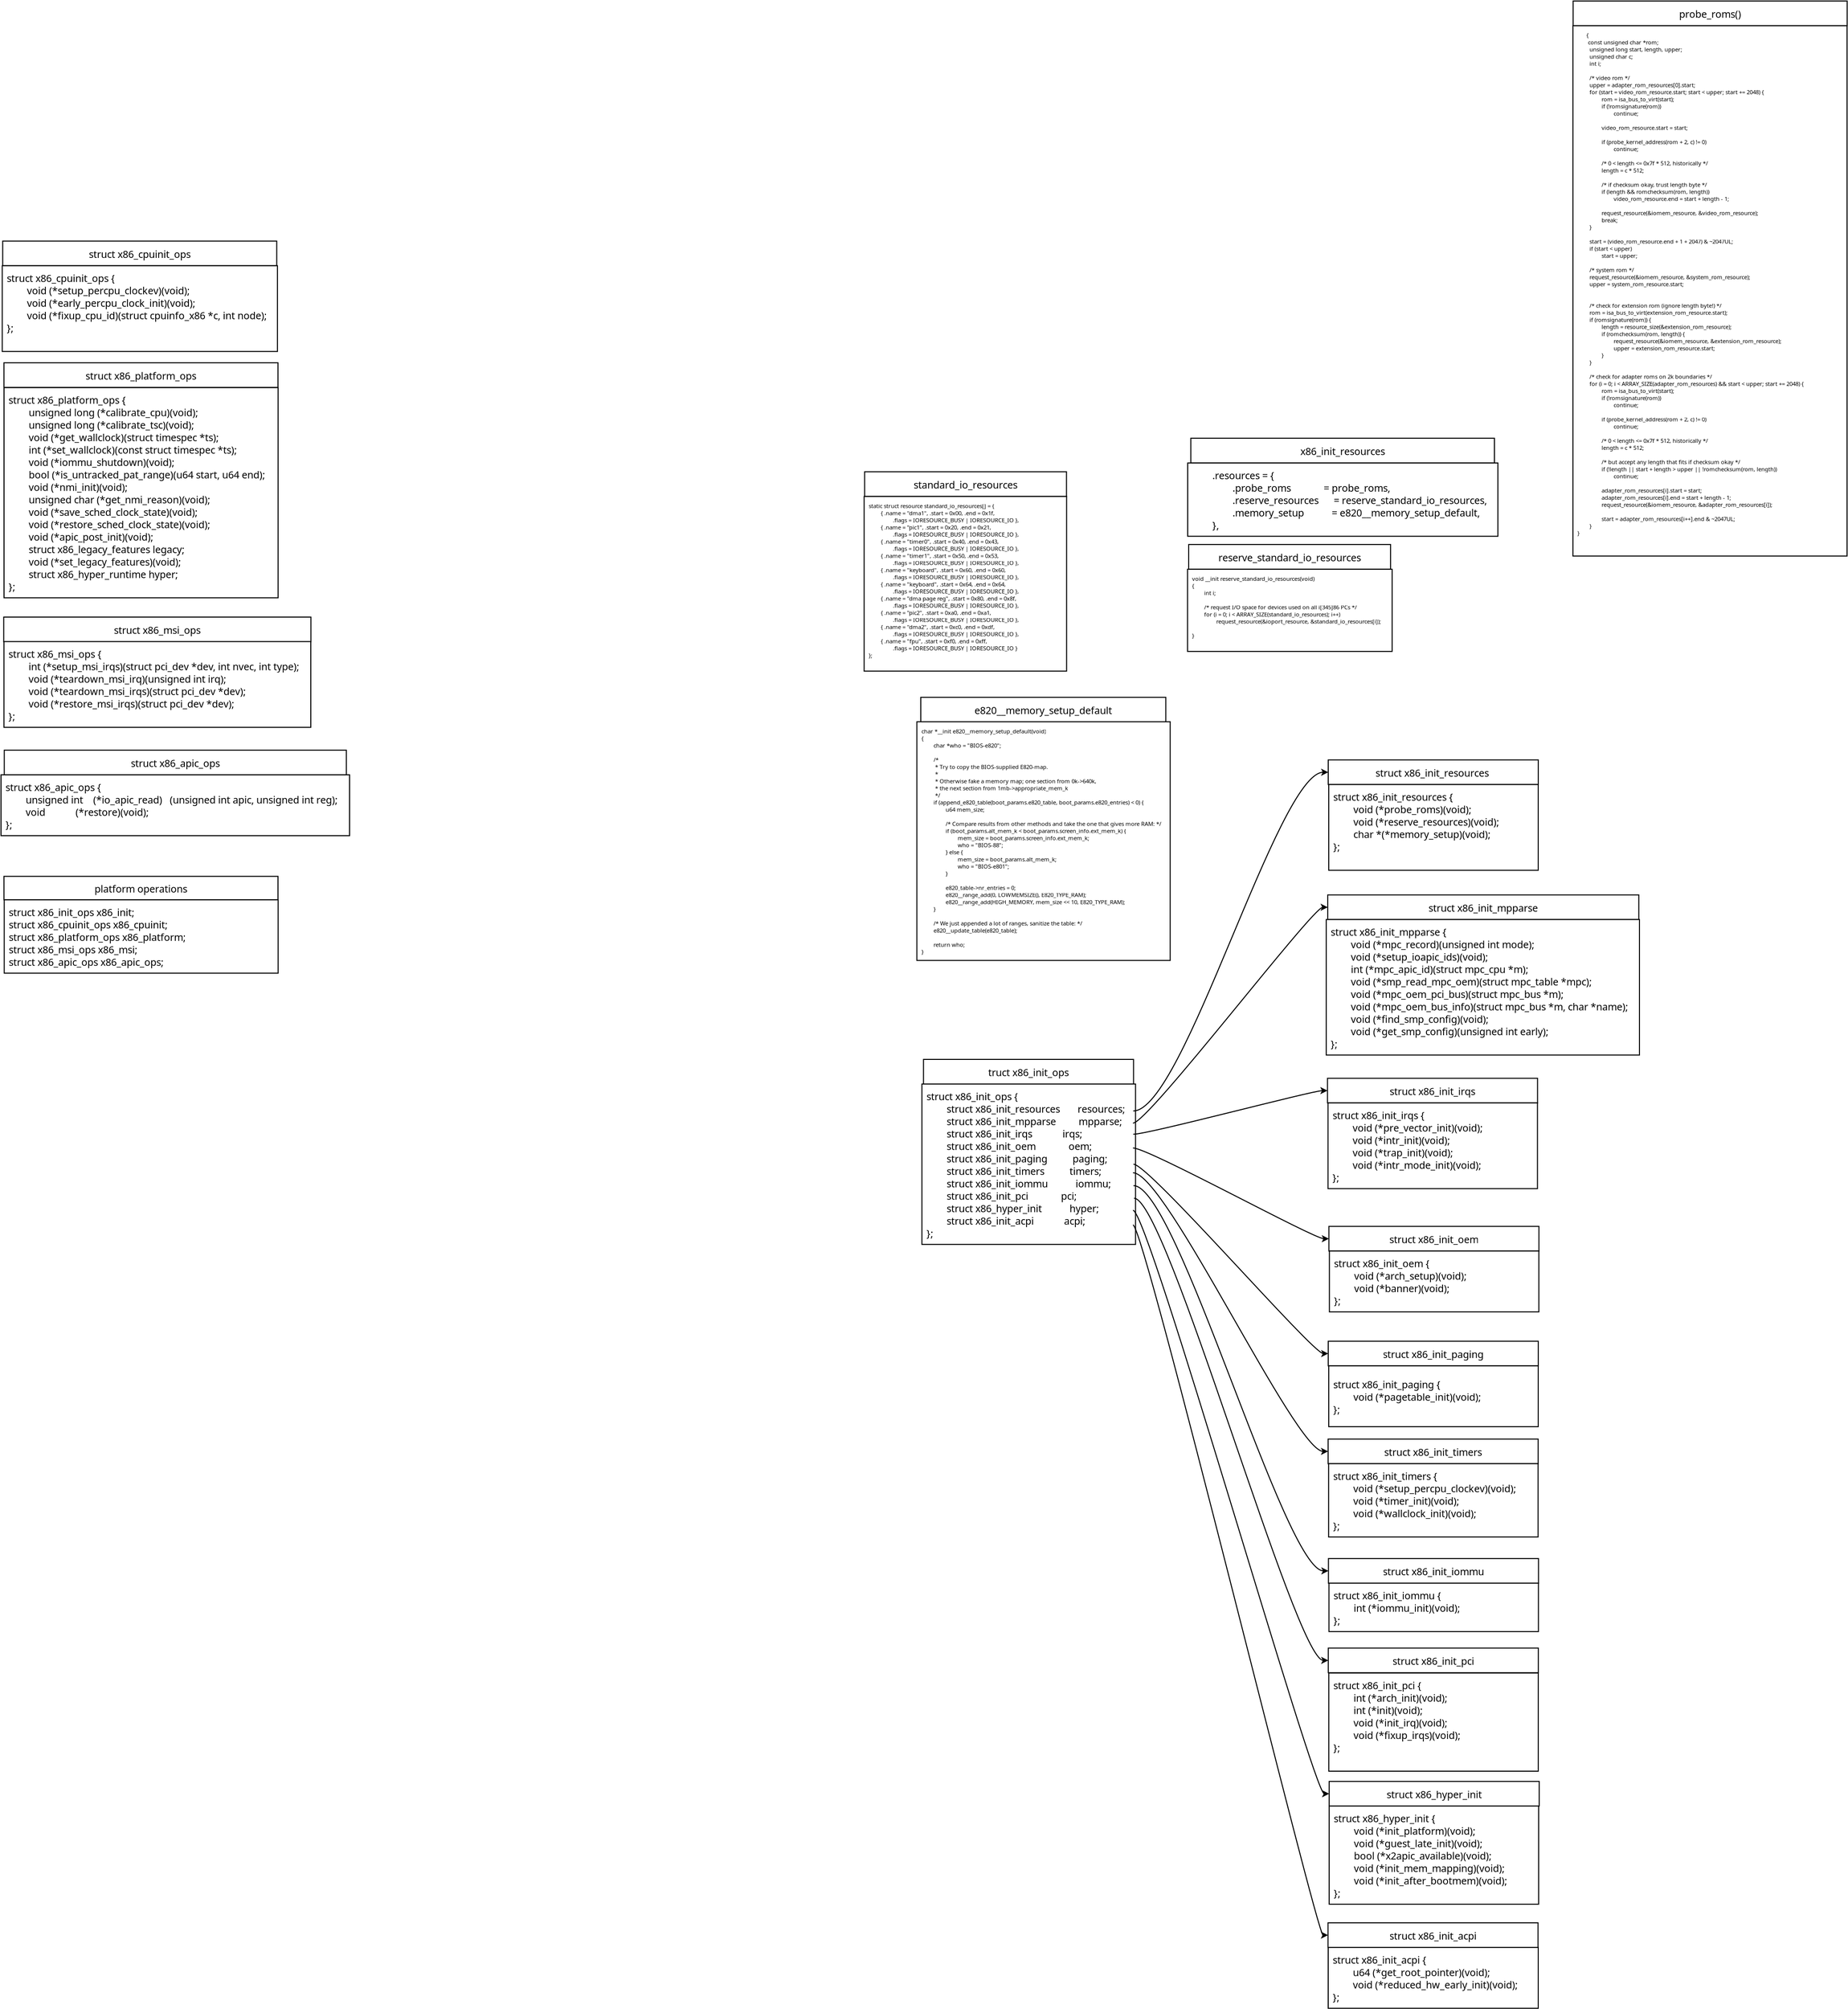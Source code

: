 <?xml version="1.0" encoding="UTF-8"?>
<dia:diagram xmlns:dia="http://www.lysator.liu.se/~alla/dia/">
  <dia:layer name="背景" visible="true" active="true">
    <dia:group>
      <dia:group>
        <dia:group>
          <dia:object type="Flowchart - Box" version="0" id="O0">
            <dia:attribute name="obj_pos">
              <dia:point val="30.73,16.67"/>
            </dia:attribute>
            <dia:attribute name="obj_bb">
              <dia:rectangle val="30.68,16.62;51.63,19.17"/>
            </dia:attribute>
            <dia:attribute name="elem_corner">
              <dia:point val="30.73,16.67"/>
            </dia:attribute>
            <dia:attribute name="elem_width">
              <dia:real val="20.85"/>
            </dia:attribute>
            <dia:attribute name="elem_height">
              <dia:real val="2.45"/>
            </dia:attribute>
            <dia:attribute name="border_width">
              <dia:real val="0.1"/>
            </dia:attribute>
            <dia:attribute name="show_background">
              <dia:boolean val="false"/>
            </dia:attribute>
            <dia:attribute name="padding">
              <dia:real val="0.5"/>
            </dia:attribute>
            <dia:attribute name="text">
              <dia:composite type="text">
                <dia:attribute name="string">
                  <dia:string>#struct x86_init_resources#</dia:string>
                </dia:attribute>
                <dia:attribute name="font">
                  <dia:font family="sans" style="0" name="Helvetica"/>
                </dia:attribute>
                <dia:attribute name="height">
                  <dia:real val="1.235"/>
                </dia:attribute>
                <dia:attribute name="pos">
                  <dia:point val="41.155,18.425"/>
                </dia:attribute>
                <dia:attribute name="color">
                  <dia:color val="#000000"/>
                </dia:attribute>
                <dia:attribute name="alignment">
                  <dia:enum val="1"/>
                </dia:attribute>
              </dia:composite>
            </dia:attribute>
          </dia:object>
          <dia:object type="Flowchart - Box" version="0" id="O1">
            <dia:attribute name="obj_pos">
              <dia:point val="30.78,19.116"/>
            </dia:attribute>
            <dia:attribute name="obj_bb">
              <dia:rectangle val="30.73,19.066;51.624,27.674"/>
            </dia:attribute>
            <dia:attribute name="elem_corner">
              <dia:point val="30.78,19.116"/>
            </dia:attribute>
            <dia:attribute name="elem_width">
              <dia:real val="20.794"/>
            </dia:attribute>
            <dia:attribute name="elem_height">
              <dia:real val="8.508"/>
            </dia:attribute>
            <dia:attribute name="border_width">
              <dia:real val="0.1"/>
            </dia:attribute>
            <dia:attribute name="show_background">
              <dia:boolean val="false"/>
            </dia:attribute>
            <dia:attribute name="padding">
              <dia:real val="0.5"/>
            </dia:attribute>
            <dia:attribute name="text">
              <dia:composite type="text">
                <dia:attribute name="string">
                  <dia:string>#struct x86_init_resources {
        void (*probe_roms)(void);
        void (*reserve_resources)(void);
        char *(*memory_setup)(void);
};
#</dia:string>
                </dia:attribute>
                <dia:attribute name="font">
                  <dia:font family="sans" style="0" name="Helvetica"/>
                </dia:attribute>
                <dia:attribute name="height">
                  <dia:real val="1.235"/>
                </dia:attribute>
                <dia:attribute name="pos">
                  <dia:point val="31.23,20.813"/>
                </dia:attribute>
                <dia:attribute name="color">
                  <dia:color val="#000000"/>
                </dia:attribute>
                <dia:attribute name="alignment">
                  <dia:enum val="0"/>
                </dia:attribute>
              </dia:composite>
            </dia:attribute>
          </dia:object>
        </dia:group>
        <dia:group>
          <dia:object type="Flowchart - Box" version="0" id="O2">
            <dia:attribute name="obj_pos">
              <dia:point val="30.68,30.07"/>
            </dia:attribute>
            <dia:attribute name="obj_bb">
              <dia:rectangle val="30.63,30.02;61.607,32.57"/>
            </dia:attribute>
            <dia:attribute name="elem_corner">
              <dia:point val="30.68,30.07"/>
            </dia:attribute>
            <dia:attribute name="elem_width">
              <dia:real val="30.877"/>
            </dia:attribute>
            <dia:attribute name="elem_height">
              <dia:real val="2.45"/>
            </dia:attribute>
            <dia:attribute name="border_width">
              <dia:real val="0.1"/>
            </dia:attribute>
            <dia:attribute name="show_background">
              <dia:boolean val="false"/>
            </dia:attribute>
            <dia:attribute name="padding">
              <dia:real val="0.5"/>
            </dia:attribute>
            <dia:attribute name="text">
              <dia:composite type="text">
                <dia:attribute name="string">
                  <dia:string>#struct x86_init_mpparse#</dia:string>
                </dia:attribute>
                <dia:attribute name="font">
                  <dia:font family="sans" style="0" name="Helvetica"/>
                </dia:attribute>
                <dia:attribute name="height">
                  <dia:real val="1.235"/>
                </dia:attribute>
                <dia:attribute name="pos">
                  <dia:point val="46.118,31.825"/>
                </dia:attribute>
                <dia:attribute name="color">
                  <dia:color val="#000000"/>
                </dia:attribute>
                <dia:attribute name="alignment">
                  <dia:enum val="1"/>
                </dia:attribute>
              </dia:composite>
            </dia:attribute>
          </dia:object>
          <dia:object type="Flowchart - Box" version="0" id="O3">
            <dia:attribute name="obj_pos">
              <dia:point val="30.597,32.516"/>
            </dia:attribute>
            <dia:attribute name="obj_bb">
              <dia:rectangle val="30.547,32.466;61.607,46.013"/>
            </dia:attribute>
            <dia:attribute name="elem_corner">
              <dia:point val="30.597,32.516"/>
            </dia:attribute>
            <dia:attribute name="elem_width">
              <dia:real val="30.96"/>
            </dia:attribute>
            <dia:attribute name="elem_height">
              <dia:real val="13.447"/>
            </dia:attribute>
            <dia:attribute name="border_width">
              <dia:real val="0.1"/>
            </dia:attribute>
            <dia:attribute name="show_background">
              <dia:boolean val="false"/>
            </dia:attribute>
            <dia:attribute name="padding">
              <dia:real val="0.5"/>
            </dia:attribute>
            <dia:attribute name="text">
              <dia:composite type="text">
                <dia:attribute name="string">
                  <dia:string>#struct x86_init_mpparse {
        void (*mpc_record)(unsigned int mode);
        void (*setup_ioapic_ids)(void);
        int (*mpc_apic_id)(struct mpc_cpu *m);
        void (*smp_read_mpc_oem)(struct mpc_table *mpc);
        void (*mpc_oem_pci_bus)(struct mpc_bus *m);
        void (*mpc_oem_bus_info)(struct mpc_bus *m, char *name);
        void (*find_smp_config)(void);
        void (*get_smp_config)(unsigned int early);
};#</dia:string>
                </dia:attribute>
                <dia:attribute name="font">
                  <dia:font family="sans" style="0" name="Helvetica"/>
                </dia:attribute>
                <dia:attribute name="height">
                  <dia:real val="1.235"/>
                </dia:attribute>
                <dia:attribute name="pos">
                  <dia:point val="31.047,34.213"/>
                </dia:attribute>
                <dia:attribute name="color">
                  <dia:color val="#000000"/>
                </dia:attribute>
                <dia:attribute name="alignment">
                  <dia:enum val="0"/>
                </dia:attribute>
              </dia:composite>
            </dia:attribute>
          </dia:object>
        </dia:group>
        <dia:group>
          <dia:object type="Flowchart - Box" version="0" id="O4">
            <dia:attribute name="obj_pos">
              <dia:point val="30.655,48.27"/>
            </dia:attribute>
            <dia:attribute name="obj_bb">
              <dia:rectangle val="30.605,48.22;51.555,50.77"/>
            </dia:attribute>
            <dia:attribute name="elem_corner">
              <dia:point val="30.655,48.27"/>
            </dia:attribute>
            <dia:attribute name="elem_width">
              <dia:real val="20.85"/>
            </dia:attribute>
            <dia:attribute name="elem_height">
              <dia:real val="2.45"/>
            </dia:attribute>
            <dia:attribute name="border_width">
              <dia:real val="0.1"/>
            </dia:attribute>
            <dia:attribute name="show_background">
              <dia:boolean val="false"/>
            </dia:attribute>
            <dia:attribute name="padding">
              <dia:real val="0.5"/>
            </dia:attribute>
            <dia:attribute name="text">
              <dia:composite type="text">
                <dia:attribute name="string">
                  <dia:string>#struct x86_init_irqs#</dia:string>
                </dia:attribute>
                <dia:attribute name="font">
                  <dia:font family="sans" style="0" name="Helvetica"/>
                </dia:attribute>
                <dia:attribute name="height">
                  <dia:real val="1.235"/>
                </dia:attribute>
                <dia:attribute name="pos">
                  <dia:point val="41.08,50.025"/>
                </dia:attribute>
                <dia:attribute name="color">
                  <dia:color val="#000000"/>
                </dia:attribute>
                <dia:attribute name="alignment">
                  <dia:enum val="1"/>
                </dia:attribute>
              </dia:composite>
            </dia:attribute>
          </dia:object>
          <dia:object type="Flowchart - Box" version="0" id="O5">
            <dia:attribute name="obj_pos">
              <dia:point val="30.705,50.716"/>
            </dia:attribute>
            <dia:attribute name="obj_bb">
              <dia:rectangle val="30.655,50.666;51.549,59.274"/>
            </dia:attribute>
            <dia:attribute name="elem_corner">
              <dia:point val="30.705,50.716"/>
            </dia:attribute>
            <dia:attribute name="elem_width">
              <dia:real val="20.794"/>
            </dia:attribute>
            <dia:attribute name="elem_height">
              <dia:real val="8.508"/>
            </dia:attribute>
            <dia:attribute name="border_width">
              <dia:real val="0.1"/>
            </dia:attribute>
            <dia:attribute name="show_background">
              <dia:boolean val="false"/>
            </dia:attribute>
            <dia:attribute name="padding">
              <dia:real val="0.5"/>
            </dia:attribute>
            <dia:attribute name="text">
              <dia:composite type="text">
                <dia:attribute name="string">
                  <dia:string>#struct x86_init_irqs {
        void (*pre_vector_init)(void);
        void (*intr_init)(void);
        void (*trap_init)(void);
        void (*intr_mode_init)(void);
};#</dia:string>
                </dia:attribute>
                <dia:attribute name="font">
                  <dia:font family="sans" style="0" name="Helvetica"/>
                </dia:attribute>
                <dia:attribute name="height">
                  <dia:real val="1.235"/>
                </dia:attribute>
                <dia:attribute name="pos">
                  <dia:point val="31.155,52.413"/>
                </dia:attribute>
                <dia:attribute name="color">
                  <dia:color val="#000000"/>
                </dia:attribute>
                <dia:attribute name="alignment">
                  <dia:enum val="0"/>
                </dia:attribute>
              </dia:composite>
            </dia:attribute>
          </dia:object>
        </dia:group>
        <dia:group>
          <dia:object type="Flowchart - Box" version="0" id="O6">
            <dia:attribute name="obj_pos">
              <dia:point val="30.795,62.97"/>
            </dia:attribute>
            <dia:attribute name="obj_bb">
              <dia:rectangle val="30.745,62.92;51.695,65.47"/>
            </dia:attribute>
            <dia:attribute name="elem_corner">
              <dia:point val="30.795,62.97"/>
            </dia:attribute>
            <dia:attribute name="elem_width">
              <dia:real val="20.85"/>
            </dia:attribute>
            <dia:attribute name="elem_height">
              <dia:real val="2.45"/>
            </dia:attribute>
            <dia:attribute name="border_width">
              <dia:real val="0.1"/>
            </dia:attribute>
            <dia:attribute name="show_background">
              <dia:boolean val="false"/>
            </dia:attribute>
            <dia:attribute name="padding">
              <dia:real val="0.5"/>
            </dia:attribute>
            <dia:attribute name="text">
              <dia:composite type="text">
                <dia:attribute name="string">
                  <dia:string>#struct x86_init_oem#</dia:string>
                </dia:attribute>
                <dia:attribute name="font">
                  <dia:font family="sans" style="0" name="Helvetica"/>
                </dia:attribute>
                <dia:attribute name="height">
                  <dia:real val="1.235"/>
                </dia:attribute>
                <dia:attribute name="pos">
                  <dia:point val="41.22,64.725"/>
                </dia:attribute>
                <dia:attribute name="color">
                  <dia:color val="#000000"/>
                </dia:attribute>
                <dia:attribute name="alignment">
                  <dia:enum val="1"/>
                </dia:attribute>
              </dia:composite>
            </dia:attribute>
          </dia:object>
          <dia:object type="Flowchart - Box" version="0" id="O7">
            <dia:attribute name="obj_pos">
              <dia:point val="30.845,65.416"/>
            </dia:attribute>
            <dia:attribute name="obj_bb">
              <dia:rectangle val="30.795,65.366;51.689,71.505"/>
            </dia:attribute>
            <dia:attribute name="elem_corner">
              <dia:point val="30.845,65.416"/>
            </dia:attribute>
            <dia:attribute name="elem_width">
              <dia:real val="20.794"/>
            </dia:attribute>
            <dia:attribute name="elem_height">
              <dia:real val="6.039"/>
            </dia:attribute>
            <dia:attribute name="border_width">
              <dia:real val="0.1"/>
            </dia:attribute>
            <dia:attribute name="show_background">
              <dia:boolean val="false"/>
            </dia:attribute>
            <dia:attribute name="padding">
              <dia:real val="0.5"/>
            </dia:attribute>
            <dia:attribute name="text">
              <dia:composite type="text">
                <dia:attribute name="string">
                  <dia:string>#struct x86_init_oem {
        void (*arch_setup)(void);
        void (*banner)(void);
};#</dia:string>
                </dia:attribute>
                <dia:attribute name="font">
                  <dia:font family="sans" style="0" name="Helvetica"/>
                </dia:attribute>
                <dia:attribute name="height">
                  <dia:real val="1.235"/>
                </dia:attribute>
                <dia:attribute name="pos">
                  <dia:point val="31.295,67.113"/>
                </dia:attribute>
                <dia:attribute name="color">
                  <dia:color val="#000000"/>
                </dia:attribute>
                <dia:attribute name="alignment">
                  <dia:enum val="0"/>
                </dia:attribute>
              </dia:composite>
            </dia:attribute>
          </dia:object>
        </dia:group>
        <dia:group>
          <dia:object type="Flowchart - Box" version="0" id="O8">
            <dia:attribute name="obj_pos">
              <dia:point val="30.73,74.368"/>
            </dia:attribute>
            <dia:attribute name="obj_bb">
              <dia:rectangle val="30.68,74.317;51.63,76.868"/>
            </dia:attribute>
            <dia:attribute name="elem_corner">
              <dia:point val="30.73,74.368"/>
            </dia:attribute>
            <dia:attribute name="elem_width">
              <dia:real val="20.85"/>
            </dia:attribute>
            <dia:attribute name="elem_height">
              <dia:real val="2.45"/>
            </dia:attribute>
            <dia:attribute name="border_width">
              <dia:real val="0.1"/>
            </dia:attribute>
            <dia:attribute name="show_background">
              <dia:boolean val="false"/>
            </dia:attribute>
            <dia:attribute name="padding">
              <dia:real val="0.5"/>
            </dia:attribute>
            <dia:attribute name="text">
              <dia:composite type="text">
                <dia:attribute name="string">
                  <dia:string>#struct x86_init_paging#</dia:string>
                </dia:attribute>
                <dia:attribute name="font">
                  <dia:font family="sans" style="0" name="Helvetica"/>
                </dia:attribute>
                <dia:attribute name="height">
                  <dia:real val="1.235"/>
                </dia:attribute>
                <dia:attribute name="pos">
                  <dia:point val="41.155,76.123"/>
                </dia:attribute>
                <dia:attribute name="color">
                  <dia:color val="#000000"/>
                </dia:attribute>
                <dia:attribute name="alignment">
                  <dia:enum val="1"/>
                </dia:attribute>
              </dia:composite>
            </dia:attribute>
          </dia:object>
          <dia:object type="Flowchart - Box" version="0" id="O9">
            <dia:attribute name="obj_pos">
              <dia:point val="30.78,76.813"/>
            </dia:attribute>
            <dia:attribute name="obj_bb">
              <dia:rectangle val="30.73,76.763;51.624,82.902"/>
            </dia:attribute>
            <dia:attribute name="elem_corner">
              <dia:point val="30.78,76.813"/>
            </dia:attribute>
            <dia:attribute name="elem_width">
              <dia:real val="20.794"/>
            </dia:attribute>
            <dia:attribute name="elem_height">
              <dia:real val="6.039"/>
            </dia:attribute>
            <dia:attribute name="border_width">
              <dia:real val="0.1"/>
            </dia:attribute>
            <dia:attribute name="show_background">
              <dia:boolean val="false"/>
            </dia:attribute>
            <dia:attribute name="padding">
              <dia:real val="0.5"/>
            </dia:attribute>
            <dia:attribute name="text">
              <dia:composite type="text">
                <dia:attribute name="string">
                  <dia:string>#struct x86_init_paging {
        void (*pagetable_init)(void);
};#</dia:string>
                </dia:attribute>
                <dia:attribute name="font">
                  <dia:font family="sans" style="0" name="Helvetica"/>
                </dia:attribute>
                <dia:attribute name="height">
                  <dia:real val="1.235"/>
                </dia:attribute>
                <dia:attribute name="pos">
                  <dia:point val="31.23,79.128"/>
                </dia:attribute>
                <dia:attribute name="color">
                  <dia:color val="#000000"/>
                </dia:attribute>
                <dia:attribute name="alignment">
                  <dia:enum val="0"/>
                </dia:attribute>
              </dia:composite>
            </dia:attribute>
          </dia:object>
        </dia:group>
        <dia:group>
          <dia:object type="Flowchart - Box" version="0" id="O10">
            <dia:attribute name="obj_pos">
              <dia:point val="30.715,84.078"/>
            </dia:attribute>
            <dia:attribute name="obj_bb">
              <dia:rectangle val="30.665,84.028;51.615,86.578"/>
            </dia:attribute>
            <dia:attribute name="elem_corner">
              <dia:point val="30.715,84.078"/>
            </dia:attribute>
            <dia:attribute name="elem_width">
              <dia:real val="20.85"/>
            </dia:attribute>
            <dia:attribute name="elem_height">
              <dia:real val="2.45"/>
            </dia:attribute>
            <dia:attribute name="border_width">
              <dia:real val="0.1"/>
            </dia:attribute>
            <dia:attribute name="show_background">
              <dia:boolean val="false"/>
            </dia:attribute>
            <dia:attribute name="padding">
              <dia:real val="0.5"/>
            </dia:attribute>
            <dia:attribute name="text">
              <dia:composite type="text">
                <dia:attribute name="string">
                  <dia:string>#struct x86_init_timers#</dia:string>
                </dia:attribute>
                <dia:attribute name="font">
                  <dia:font family="sans" style="0" name="Helvetica"/>
                </dia:attribute>
                <dia:attribute name="height">
                  <dia:real val="1.235"/>
                </dia:attribute>
                <dia:attribute name="pos">
                  <dia:point val="41.14,85.833"/>
                </dia:attribute>
                <dia:attribute name="color">
                  <dia:color val="#000000"/>
                </dia:attribute>
                <dia:attribute name="alignment">
                  <dia:enum val="1"/>
                </dia:attribute>
              </dia:composite>
            </dia:attribute>
          </dia:object>
          <dia:object type="Flowchart - Box" version="0" id="O11">
            <dia:attribute name="obj_pos">
              <dia:point val="30.765,86.523"/>
            </dia:attribute>
            <dia:attribute name="obj_bb">
              <dia:rectangle val="30.715,86.473;51.609,93.847"/>
            </dia:attribute>
            <dia:attribute name="elem_corner">
              <dia:point val="30.765,86.523"/>
            </dia:attribute>
            <dia:attribute name="elem_width">
              <dia:real val="20.794"/>
            </dia:attribute>
            <dia:attribute name="elem_height">
              <dia:real val="7.274"/>
            </dia:attribute>
            <dia:attribute name="border_width">
              <dia:real val="0.1"/>
            </dia:attribute>
            <dia:attribute name="show_background">
              <dia:boolean val="false"/>
            </dia:attribute>
            <dia:attribute name="padding">
              <dia:real val="0.5"/>
            </dia:attribute>
            <dia:attribute name="text">
              <dia:composite type="text">
                <dia:attribute name="string">
                  <dia:string>#struct x86_init_timers {
        void (*setup_percpu_clockev)(void);
        void (*timer_init)(void);
        void (*wallclock_init)(void);
};#</dia:string>
                </dia:attribute>
                <dia:attribute name="font">
                  <dia:font family="sans" style="0" name="Helvetica"/>
                </dia:attribute>
                <dia:attribute name="height">
                  <dia:real val="1.235"/>
                </dia:attribute>
                <dia:attribute name="pos">
                  <dia:point val="31.215,88.221"/>
                </dia:attribute>
                <dia:attribute name="color">
                  <dia:color val="#000000"/>
                </dia:attribute>
                <dia:attribute name="alignment">
                  <dia:enum val="0"/>
                </dia:attribute>
              </dia:composite>
            </dia:attribute>
          </dia:object>
        </dia:group>
        <dia:group>
          <dia:object type="Flowchart - Box" version="0" id="O12">
            <dia:attribute name="obj_pos">
              <dia:point val="30.75,95.938"/>
            </dia:attribute>
            <dia:attribute name="obj_bb">
              <dia:rectangle val="30.7,95.888;51.65,98.438"/>
            </dia:attribute>
            <dia:attribute name="elem_corner">
              <dia:point val="30.75,95.938"/>
            </dia:attribute>
            <dia:attribute name="elem_width">
              <dia:real val="20.85"/>
            </dia:attribute>
            <dia:attribute name="elem_height">
              <dia:real val="2.45"/>
            </dia:attribute>
            <dia:attribute name="border_width">
              <dia:real val="0.1"/>
            </dia:attribute>
            <dia:attribute name="show_background">
              <dia:boolean val="false"/>
            </dia:attribute>
            <dia:attribute name="padding">
              <dia:real val="0.5"/>
            </dia:attribute>
            <dia:attribute name="text">
              <dia:composite type="text">
                <dia:attribute name="string">
                  <dia:string>#struct x86_init_iommu#</dia:string>
                </dia:attribute>
                <dia:attribute name="font">
                  <dia:font family="sans" style="0" name="Helvetica"/>
                </dia:attribute>
                <dia:attribute name="height">
                  <dia:real val="1.235"/>
                </dia:attribute>
                <dia:attribute name="pos">
                  <dia:point val="41.175,97.693"/>
                </dia:attribute>
                <dia:attribute name="color">
                  <dia:color val="#000000"/>
                </dia:attribute>
                <dia:attribute name="alignment">
                  <dia:enum val="1"/>
                </dia:attribute>
              </dia:composite>
            </dia:attribute>
          </dia:object>
          <dia:object type="Flowchart - Box" version="0" id="O13">
            <dia:attribute name="obj_pos">
              <dia:point val="30.8,98.383"/>
            </dia:attribute>
            <dia:attribute name="obj_bb">
              <dia:rectangle val="30.75,98.333;51.644,103.237"/>
            </dia:attribute>
            <dia:attribute name="elem_corner">
              <dia:point val="30.8,98.383"/>
            </dia:attribute>
            <dia:attribute name="elem_width">
              <dia:real val="20.794"/>
            </dia:attribute>
            <dia:attribute name="elem_height">
              <dia:real val="4.804"/>
            </dia:attribute>
            <dia:attribute name="border_width">
              <dia:real val="0.1"/>
            </dia:attribute>
            <dia:attribute name="show_background">
              <dia:boolean val="false"/>
            </dia:attribute>
            <dia:attribute name="padding">
              <dia:real val="0.5"/>
            </dia:attribute>
            <dia:attribute name="text">
              <dia:composite type="text">
                <dia:attribute name="string">
                  <dia:string>#struct x86_init_iommu {
        int (*iommu_init)(void);
};#</dia:string>
                </dia:attribute>
                <dia:attribute name="font">
                  <dia:font family="sans" style="0" name="Helvetica"/>
                </dia:attribute>
                <dia:attribute name="height">
                  <dia:real val="1.235"/>
                </dia:attribute>
                <dia:attribute name="pos">
                  <dia:point val="31.25,100.081"/>
                </dia:attribute>
                <dia:attribute name="color">
                  <dia:color val="#000000"/>
                </dia:attribute>
                <dia:attribute name="alignment">
                  <dia:enum val="0"/>
                </dia:attribute>
              </dia:composite>
            </dia:attribute>
          </dia:object>
        </dia:group>
        <dia:group>
          <dia:object type="Flowchart - Box" version="0" id="O14">
            <dia:attribute name="obj_pos">
              <dia:point val="30.735,104.823"/>
            </dia:attribute>
            <dia:attribute name="obj_bb">
              <dia:rectangle val="30.685,104.773;51.635,107.323"/>
            </dia:attribute>
            <dia:attribute name="elem_corner">
              <dia:point val="30.735,104.823"/>
            </dia:attribute>
            <dia:attribute name="elem_width">
              <dia:real val="20.85"/>
            </dia:attribute>
            <dia:attribute name="elem_height">
              <dia:real val="2.45"/>
            </dia:attribute>
            <dia:attribute name="border_width">
              <dia:real val="0.1"/>
            </dia:attribute>
            <dia:attribute name="show_background">
              <dia:boolean val="false"/>
            </dia:attribute>
            <dia:attribute name="padding">
              <dia:real val="0.5"/>
            </dia:attribute>
            <dia:attribute name="text">
              <dia:composite type="text">
                <dia:attribute name="string">
                  <dia:string>#struct x86_init_pci#</dia:string>
                </dia:attribute>
                <dia:attribute name="font">
                  <dia:font family="sans" style="0" name="Helvetica"/>
                </dia:attribute>
                <dia:attribute name="height">
                  <dia:real val="1.235"/>
                </dia:attribute>
                <dia:attribute name="pos">
                  <dia:point val="41.16,106.578"/>
                </dia:attribute>
                <dia:attribute name="color">
                  <dia:color val="#000000"/>
                </dia:attribute>
                <dia:attribute name="alignment">
                  <dia:enum val="1"/>
                </dia:attribute>
              </dia:composite>
            </dia:attribute>
          </dia:object>
          <dia:object type="Flowchart - Box" version="0" id="O15">
            <dia:attribute name="obj_pos">
              <dia:point val="30.785,107.301"/>
            </dia:attribute>
            <dia:attribute name="obj_bb">
              <dia:rectangle val="30.735,107.251;51.629,117.094"/>
            </dia:attribute>
            <dia:attribute name="elem_corner">
              <dia:point val="30.785,107.301"/>
            </dia:attribute>
            <dia:attribute name="elem_width">
              <dia:real val="20.794"/>
            </dia:attribute>
            <dia:attribute name="elem_height">
              <dia:real val="9.743"/>
            </dia:attribute>
            <dia:attribute name="border_width">
              <dia:real val="0.1"/>
            </dia:attribute>
            <dia:attribute name="show_background">
              <dia:boolean val="false"/>
            </dia:attribute>
            <dia:attribute name="padding">
              <dia:real val="0.5"/>
            </dia:attribute>
            <dia:attribute name="text">
              <dia:composite type="text">
                <dia:attribute name="string">
                  <dia:string>#struct x86_init_pci {
        int (*arch_init)(void);
        int (*init)(void);
        void (*init_irq)(void);
        void (*fixup_irqs)(void);
};
#</dia:string>
                </dia:attribute>
                <dia:attribute name="font">
                  <dia:font family="sans" style="0" name="Helvetica"/>
                </dia:attribute>
                <dia:attribute name="height">
                  <dia:real val="1.235"/>
                </dia:attribute>
                <dia:attribute name="pos">
                  <dia:point val="31.235,108.998"/>
                </dia:attribute>
                <dia:attribute name="color">
                  <dia:color val="#000000"/>
                </dia:attribute>
                <dia:attribute name="alignment">
                  <dia:enum val="0"/>
                </dia:attribute>
              </dia:composite>
            </dia:attribute>
          </dia:object>
        </dia:group>
        <dia:group>
          <dia:object type="Flowchart - Box" version="0" id="O16">
            <dia:attribute name="obj_pos">
              <dia:point val="30.705,132.093"/>
            </dia:attribute>
            <dia:attribute name="obj_bb">
              <dia:rectangle val="30.655,132.043;51.605,134.593"/>
            </dia:attribute>
            <dia:attribute name="elem_corner">
              <dia:point val="30.705,132.093"/>
            </dia:attribute>
            <dia:attribute name="elem_width">
              <dia:real val="20.85"/>
            </dia:attribute>
            <dia:attribute name="elem_height">
              <dia:real val="2.45"/>
            </dia:attribute>
            <dia:attribute name="border_width">
              <dia:real val="0.1"/>
            </dia:attribute>
            <dia:attribute name="show_background">
              <dia:boolean val="false"/>
            </dia:attribute>
            <dia:attribute name="padding">
              <dia:real val="0.5"/>
            </dia:attribute>
            <dia:attribute name="text">
              <dia:composite type="text">
                <dia:attribute name="string">
                  <dia:string>#struct x86_init_acpi#</dia:string>
                </dia:attribute>
                <dia:attribute name="font">
                  <dia:font family="sans" style="0" name="Helvetica"/>
                </dia:attribute>
                <dia:attribute name="height">
                  <dia:real val="1.235"/>
                </dia:attribute>
                <dia:attribute name="pos">
                  <dia:point val="41.13,133.848"/>
                </dia:attribute>
                <dia:attribute name="color">
                  <dia:color val="#000000"/>
                </dia:attribute>
                <dia:attribute name="alignment">
                  <dia:enum val="1"/>
                </dia:attribute>
              </dia:composite>
            </dia:attribute>
          </dia:object>
          <dia:object type="Flowchart - Box" version="0" id="O17">
            <dia:attribute name="obj_pos">
              <dia:point val="30.725,134.538"/>
            </dia:attribute>
            <dia:attribute name="obj_bb">
              <dia:rectangle val="30.675,134.488;51.625,140.627"/>
            </dia:attribute>
            <dia:attribute name="elem_corner">
              <dia:point val="30.725,134.538"/>
            </dia:attribute>
            <dia:attribute name="elem_width">
              <dia:real val="20.85"/>
            </dia:attribute>
            <dia:attribute name="elem_height">
              <dia:real val="6.039"/>
            </dia:attribute>
            <dia:attribute name="border_width">
              <dia:real val="0.1"/>
            </dia:attribute>
            <dia:attribute name="show_background">
              <dia:boolean val="false"/>
            </dia:attribute>
            <dia:attribute name="padding">
              <dia:real val="0.5"/>
            </dia:attribute>
            <dia:attribute name="text">
              <dia:composite type="text">
                <dia:attribute name="string">
                  <dia:string>#struct x86_init_acpi {
        u64 (*get_root_pointer)(void);
        void (*reduced_hw_early_init)(void);
};#</dia:string>
                </dia:attribute>
                <dia:attribute name="font">
                  <dia:font family="sans" style="0" name="Helvetica"/>
                </dia:attribute>
                <dia:attribute name="height">
                  <dia:real val="1.235"/>
                </dia:attribute>
                <dia:attribute name="pos">
                  <dia:point val="31.175,136.236"/>
                </dia:attribute>
                <dia:attribute name="color">
                  <dia:color val="#000000"/>
                </dia:attribute>
                <dia:attribute name="alignment">
                  <dia:enum val="0"/>
                </dia:attribute>
              </dia:composite>
            </dia:attribute>
          </dia:object>
        </dia:group>
        <dia:group>
          <dia:group>
            <dia:object type="Flowchart - Box" version="0" id="O18">
              <dia:attribute name="obj_pos">
                <dia:point val="-9.45,46.395"/>
              </dia:attribute>
              <dia:attribute name="obj_bb">
                <dia:rectangle val="-9.5,46.345;11.45,48.895"/>
              </dia:attribute>
              <dia:attribute name="elem_corner">
                <dia:point val="-9.45,46.395"/>
              </dia:attribute>
              <dia:attribute name="elem_width">
                <dia:real val="20.85"/>
              </dia:attribute>
              <dia:attribute name="elem_height">
                <dia:real val="2.45"/>
              </dia:attribute>
              <dia:attribute name="border_width">
                <dia:real val="0.1"/>
              </dia:attribute>
              <dia:attribute name="show_background">
                <dia:boolean val="false"/>
              </dia:attribute>
              <dia:attribute name="padding">
                <dia:real val="0.5"/>
              </dia:attribute>
              <dia:attribute name="text">
                <dia:composite type="text">
                  <dia:attribute name="string">
                    <dia:string>#truct x86_init_ops#</dia:string>
                  </dia:attribute>
                  <dia:attribute name="font">
                    <dia:font family="sans" style="0" name="Helvetica"/>
                  </dia:attribute>
                  <dia:attribute name="height">
                    <dia:real val="1.235"/>
                  </dia:attribute>
                  <dia:attribute name="pos">
                    <dia:point val="0.975,48.15"/>
                  </dia:attribute>
                  <dia:attribute name="color">
                    <dia:color val="#000000"/>
                  </dia:attribute>
                  <dia:attribute name="alignment">
                    <dia:enum val="1"/>
                  </dia:attribute>
                </dia:composite>
              </dia:attribute>
            </dia:object>
            <dia:object type="Flowchart - Box" version="0" id="O19">
              <dia:attribute name="obj_pos">
                <dia:point val="-9.4,48.841"/>
              </dia:attribute>
              <dia:attribute name="obj_bb">
                <dia:rectangle val="-9.45,48.791;11.444,64.807"/>
              </dia:attribute>
              <dia:attribute name="elem_corner">
                <dia:point val="-9.4,48.841"/>
              </dia:attribute>
              <dia:attribute name="elem_width">
                <dia:real val="20.794"/>
              </dia:attribute>
              <dia:attribute name="elem_height">
                <dia:real val="15.917"/>
              </dia:attribute>
              <dia:attribute name="border_width">
                <dia:real val="0.1"/>
              </dia:attribute>
              <dia:attribute name="show_background">
                <dia:boolean val="false"/>
              </dia:attribute>
              <dia:attribute name="padding">
                <dia:real val="0.5"/>
              </dia:attribute>
              <dia:attribute name="text">
                <dia:composite type="text">
                  <dia:attribute name="string">
                    <dia:string>#struct x86_init_ops {
        struct x86_init_resources       resources;
        struct x86_init_mpparse         mpparse;
        struct x86_init_irqs            irqs;
        struct x86_init_oem             oem;
        struct x86_init_paging          paging;
        struct x86_init_timers          timers;
        struct x86_init_iommu           iommu;
        struct x86_init_pci             pci;
        struct x86_hyper_init           hyper;
        struct x86_init_acpi            acpi;
};#</dia:string>
                  </dia:attribute>
                  <dia:attribute name="font">
                    <dia:font family="sans" style="0" name="Helvetica"/>
                  </dia:attribute>
                  <dia:attribute name="height">
                    <dia:real val="1.235"/>
                  </dia:attribute>
                  <dia:attribute name="pos">
                    <dia:point val="-8.95,50.538"/>
                  </dia:attribute>
                  <dia:attribute name="color">
                    <dia:color val="#000000"/>
                  </dia:attribute>
                  <dia:attribute name="alignment">
                    <dia:enum val="0"/>
                  </dia:attribute>
                </dia:composite>
              </dia:attribute>
            </dia:object>
          </dia:group>
          <dia:object type="Standard - BezierLine" version="0" id="O20">
            <dia:attribute name="obj_pos">
              <dia:point val="11.375,51.513"/>
            </dia:attribute>
            <dia:attribute name="obj_bb">
              <dia:rectangle val="11.325,17.533;30.73,51.562"/>
            </dia:attribute>
            <dia:attribute name="bez_points">
              <dia:point val="11.375,51.513"/>
              <dia:point val="16.388,51.513"/>
              <dia:point val="25.717,17.895"/>
              <dia:point val="30.73,17.895"/>
            </dia:attribute>
            <dia:attribute name="corner_types">
              <dia:enum val="0"/>
              <dia:enum val="0"/>
            </dia:attribute>
            <dia:attribute name="end_arrow">
              <dia:enum val="22"/>
            </dia:attribute>
            <dia:attribute name="end_arrow_length">
              <dia:real val="0.5"/>
            </dia:attribute>
            <dia:attribute name="end_arrow_width">
              <dia:real val="0.5"/>
            </dia:attribute>
          </dia:object>
          <dia:object type="Standard - BezierLine" version="0" id="O21">
            <dia:attribute name="obj_pos">
              <dia:point val="11.344,52.72"/>
            </dia:attribute>
            <dia:attribute name="obj_bb">
              <dia:rectangle val="11.294,30.933;30.68,52.77"/>
            </dia:attribute>
            <dia:attribute name="bez_points">
              <dia:point val="11.344,52.72"/>
              <dia:point val="12.865,52.72"/>
              <dia:point val="29.159,31.295"/>
              <dia:point val="30.68,31.295"/>
            </dia:attribute>
            <dia:attribute name="corner_types">
              <dia:enum val="0"/>
              <dia:enum val="0"/>
            </dia:attribute>
            <dia:attribute name="end_arrow">
              <dia:enum val="22"/>
            </dia:attribute>
            <dia:attribute name="end_arrow_length">
              <dia:real val="0.5"/>
            </dia:attribute>
            <dia:attribute name="end_arrow_width">
              <dia:real val="0.5"/>
            </dia:attribute>
          </dia:object>
          <dia:object type="Standard - BezierLine" version="0" id="O22">
            <dia:attribute name="obj_pos">
              <dia:point val="11.375,53.825"/>
            </dia:attribute>
            <dia:attribute name="obj_bb">
              <dia:rectangle val="11.325,49.133;30.655,53.875"/>
            </dia:attribute>
            <dia:attribute name="bez_points">
              <dia:point val="11.375,53.825"/>
              <dia:point val="12.896,53.825"/>
              <dia:point val="29.134,49.495"/>
              <dia:point val="30.655,49.495"/>
            </dia:attribute>
            <dia:attribute name="corner_types">
              <dia:enum val="0"/>
              <dia:enum val="0"/>
            </dia:attribute>
            <dia:attribute name="end_arrow">
              <dia:enum val="22"/>
            </dia:attribute>
            <dia:attribute name="end_arrow_length">
              <dia:real val="0.5"/>
            </dia:attribute>
            <dia:attribute name="end_arrow_width">
              <dia:real val="0.5"/>
            </dia:attribute>
          </dia:object>
          <dia:object type="Standard - BezierLine" version="0" id="O23">
            <dia:attribute name="obj_pos">
              <dia:point val="11.347,55.188"/>
            </dia:attribute>
            <dia:attribute name="obj_bb">
              <dia:rectangle val="11.297,55.138;30.795,64.557"/>
            </dia:attribute>
            <dia:attribute name="bez_points">
              <dia:point val="11.347,55.188"/>
              <dia:point val="12.891,55.188"/>
              <dia:point val="29.251,64.195"/>
              <dia:point val="30.795,64.195"/>
            </dia:attribute>
            <dia:attribute name="corner_types">
              <dia:enum val="0"/>
              <dia:enum val="0"/>
            </dia:attribute>
            <dia:attribute name="end_arrow">
              <dia:enum val="22"/>
            </dia:attribute>
            <dia:attribute name="end_arrow_length">
              <dia:real val="0.5"/>
            </dia:attribute>
            <dia:attribute name="end_arrow_width">
              <dia:real val="0.5"/>
            </dia:attribute>
          </dia:object>
          <dia:object type="Standard - BezierLine" version="0" id="O24">
            <dia:attribute name="obj_pos">
              <dia:point val="11.394,56.799"/>
            </dia:attribute>
            <dia:attribute name="obj_bb">
              <dia:rectangle val="11.344,56.749;30.73,75.954"/>
            </dia:attribute>
            <dia:attribute name="bez_points">
              <dia:point val="11.394,56.799"/>
              <dia:point val="12.956,56.799"/>
              <dia:point val="29.168,75.593"/>
              <dia:point val="30.73,75.593"/>
            </dia:attribute>
            <dia:attribute name="corner_types">
              <dia:enum val="0"/>
              <dia:enum val="0"/>
            </dia:attribute>
            <dia:attribute name="end_arrow">
              <dia:enum val="22"/>
            </dia:attribute>
            <dia:attribute name="end_arrow_length">
              <dia:real val="0.5"/>
            </dia:attribute>
            <dia:attribute name="end_arrow_width">
              <dia:real val="0.5"/>
            </dia:attribute>
          </dia:object>
          <dia:object type="Standard - BezierLine" version="0" id="O25">
            <dia:attribute name="obj_pos">
              <dia:point val="11.347,57.65"/>
            </dia:attribute>
            <dia:attribute name="obj_bb">
              <dia:rectangle val="11.297,57.6;30.715,85.664"/>
            </dia:attribute>
            <dia:attribute name="bez_points">
              <dia:point val="11.347,57.65"/>
              <dia:point val="14.634,57.65"/>
              <dia:point val="27.428,85.302"/>
              <dia:point val="30.715,85.302"/>
            </dia:attribute>
            <dia:attribute name="corner_types">
              <dia:enum val="0"/>
              <dia:enum val="0"/>
            </dia:attribute>
            <dia:attribute name="end_arrow">
              <dia:enum val="22"/>
            </dia:attribute>
            <dia:attribute name="end_arrow_length">
              <dia:real val="0.5"/>
            </dia:attribute>
            <dia:attribute name="end_arrow_width">
              <dia:real val="0.5"/>
            </dia:attribute>
          </dia:object>
          <dia:object type="Standard - BezierLine" version="0" id="O26">
            <dia:attribute name="obj_pos">
              <dia:point val="11.397,58.925"/>
            </dia:attribute>
            <dia:attribute name="obj_bb">
              <dia:rectangle val="11.347,58.875;30.75,97.524"/>
            </dia:attribute>
            <dia:attribute name="bez_points">
              <dia:point val="11.397,58.925"/>
              <dia:point val="15.763,58.925"/>
              <dia:point val="26.384,97.162"/>
              <dia:point val="30.75,97.162"/>
            </dia:attribute>
            <dia:attribute name="corner_types">
              <dia:enum val="0"/>
              <dia:enum val="0"/>
            </dia:attribute>
            <dia:attribute name="end_arrow">
              <dia:enum val="22"/>
            </dia:attribute>
            <dia:attribute name="end_arrow_length">
              <dia:real val="0.5"/>
            </dia:attribute>
            <dia:attribute name="end_arrow_width">
              <dia:real val="0.5"/>
            </dia:attribute>
          </dia:object>
          <dia:object type="Standard - BezierLine" version="0" id="O27">
            <dia:attribute name="obj_pos">
              <dia:point val="11.447,60.175"/>
            </dia:attribute>
            <dia:attribute name="obj_bb">
              <dia:rectangle val="11.397,60.125;30.735,106.409"/>
            </dia:attribute>
            <dia:attribute name="bez_points">
              <dia:point val="11.447,60.175"/>
              <dia:point val="14.717,60.175"/>
              <dia:point val="27.465,106.048"/>
              <dia:point val="30.735,106.048"/>
            </dia:attribute>
            <dia:attribute name="corner_types">
              <dia:enum val="0"/>
              <dia:enum val="0"/>
            </dia:attribute>
            <dia:attribute name="end_arrow">
              <dia:enum val="22"/>
            </dia:attribute>
            <dia:attribute name="end_arrow_length">
              <dia:real val="0.5"/>
            </dia:attribute>
            <dia:attribute name="end_arrow_width">
              <dia:real val="0.5"/>
            </dia:attribute>
          </dia:object>
          <dia:object type="Standard - BezierLine" version="0" id="O28">
            <dia:attribute name="obj_pos">
              <dia:point val="11.347,61.375"/>
            </dia:attribute>
            <dia:attribute name="obj_bb">
              <dia:rectangle val="11.297,61.325;30.82,119.644"/>
            </dia:attribute>
            <dia:attribute name="bez_points">
              <dia:point val="11.347,61.375"/>
              <dia:point val="12.891,61.375"/>
              <dia:point val="29.276,119.283"/>
              <dia:point val="30.82,119.283"/>
            </dia:attribute>
            <dia:attribute name="corner_types">
              <dia:enum val="0"/>
              <dia:enum val="0"/>
            </dia:attribute>
            <dia:attribute name="end_arrow">
              <dia:enum val="22"/>
            </dia:attribute>
            <dia:attribute name="end_arrow_length">
              <dia:real val="0.5"/>
            </dia:attribute>
            <dia:attribute name="end_arrow_width">
              <dia:real val="0.5"/>
            </dia:attribute>
          </dia:object>
          <dia:object type="Standard - BezierLine" version="0" id="O29">
            <dia:attribute name="obj_pos">
              <dia:point val="11.347,62.825"/>
            </dia:attribute>
            <dia:attribute name="obj_bb">
              <dia:rectangle val="11.297,62.775;30.705,133.679"/>
            </dia:attribute>
            <dia:attribute name="bez_points">
              <dia:point val="11.347,62.825"/>
              <dia:point val="12.476,62.825"/>
              <dia:point val="29.576,133.318"/>
              <dia:point val="30.705,133.318"/>
            </dia:attribute>
            <dia:attribute name="corner_types">
              <dia:enum val="0"/>
              <dia:enum val="0"/>
            </dia:attribute>
            <dia:attribute name="end_arrow">
              <dia:enum val="22"/>
            </dia:attribute>
            <dia:attribute name="end_arrow_length">
              <dia:real val="0.5"/>
            </dia:attribute>
            <dia:attribute name="end_arrow_width">
              <dia:real val="0.5"/>
            </dia:attribute>
          </dia:object>
        </dia:group>
      </dia:group>
      <dia:group>
        <dia:object type="Flowchart - Box" version="0" id="O30">
          <dia:attribute name="obj_pos">
            <dia:point val="30.82,118.058"/>
          </dia:attribute>
          <dia:attribute name="obj_bb">
            <dia:rectangle val="30.77,118.008;51.72,120.558"/>
          </dia:attribute>
          <dia:attribute name="elem_corner">
            <dia:point val="30.82,118.058"/>
          </dia:attribute>
          <dia:attribute name="elem_width">
            <dia:real val="20.85"/>
          </dia:attribute>
          <dia:attribute name="elem_height">
            <dia:real val="2.45"/>
          </dia:attribute>
          <dia:attribute name="border_width">
            <dia:real val="0.1"/>
          </dia:attribute>
          <dia:attribute name="show_background">
            <dia:boolean val="false"/>
          </dia:attribute>
          <dia:attribute name="padding">
            <dia:real val="0.5"/>
          </dia:attribute>
          <dia:attribute name="text">
            <dia:composite type="text">
              <dia:attribute name="string">
                <dia:string>#struct x86_hyper_init#</dia:string>
              </dia:attribute>
              <dia:attribute name="font">
                <dia:font family="sans" style="0" name="Helvetica"/>
              </dia:attribute>
              <dia:attribute name="height">
                <dia:real val="1.235"/>
              </dia:attribute>
              <dia:attribute name="pos">
                <dia:point val="41.245,119.813"/>
              </dia:attribute>
              <dia:attribute name="color">
                <dia:color val="#000000"/>
              </dia:attribute>
              <dia:attribute name="alignment">
                <dia:enum val="1"/>
              </dia:attribute>
            </dia:composite>
          </dia:attribute>
        </dia:object>
        <dia:object type="Flowchart - Box" version="0" id="O31">
          <dia:attribute name="obj_pos">
            <dia:point val="30.82,120.503"/>
          </dia:attribute>
          <dia:attribute name="obj_bb">
            <dia:rectangle val="30.77,120.453;51.664,130.296"/>
          </dia:attribute>
          <dia:attribute name="elem_corner">
            <dia:point val="30.82,120.503"/>
          </dia:attribute>
          <dia:attribute name="elem_width">
            <dia:real val="20.794"/>
          </dia:attribute>
          <dia:attribute name="elem_height">
            <dia:real val="9.743"/>
          </dia:attribute>
          <dia:attribute name="border_width">
            <dia:real val="0.1"/>
          </dia:attribute>
          <dia:attribute name="show_background">
            <dia:boolean val="false"/>
          </dia:attribute>
          <dia:attribute name="padding">
            <dia:real val="0.5"/>
          </dia:attribute>
          <dia:attribute name="text">
            <dia:composite type="text">
              <dia:attribute name="string">
                <dia:string>#struct x86_hyper_init {
        void (*init_platform)(void);
        void (*guest_late_init)(void);
        bool (*x2apic_available)(void);
        void (*init_mem_mapping)(void);
        void (*init_after_bootmem)(void);
};#</dia:string>
              </dia:attribute>
              <dia:attribute name="font">
                <dia:font family="sans" style="0" name="Helvetica"/>
              </dia:attribute>
              <dia:attribute name="height">
                <dia:real val="1.235"/>
              </dia:attribute>
              <dia:attribute name="pos">
                <dia:point val="31.27,122.201"/>
              </dia:attribute>
              <dia:attribute name="color">
                <dia:color val="#000000"/>
              </dia:attribute>
              <dia:attribute name="alignment">
                <dia:enum val="0"/>
              </dia:attribute>
            </dia:composite>
          </dia:attribute>
        </dia:object>
      </dia:group>
    </dia:group>
    <dia:group>
      <dia:object type="Flowchart - Box" version="0" id="O32">
        <dia:attribute name="obj_pos">
          <dia:point val="-100.856,-34.824"/>
        </dia:attribute>
        <dia:attribute name="obj_bb">
          <dia:rectangle val="-100.906,-34.874;-73.603,-32.324"/>
        </dia:attribute>
        <dia:attribute name="elem_corner">
          <dia:point val="-100.856,-34.824"/>
        </dia:attribute>
        <dia:attribute name="elem_width">
          <dia:real val="27.203"/>
        </dia:attribute>
        <dia:attribute name="elem_height">
          <dia:real val="2.45"/>
        </dia:attribute>
        <dia:attribute name="border_width">
          <dia:real val="0.1"/>
        </dia:attribute>
        <dia:attribute name="show_background">
          <dia:boolean val="false"/>
        </dia:attribute>
        <dia:attribute name="padding">
          <dia:real val="0.5"/>
        </dia:attribute>
        <dia:attribute name="text">
          <dia:composite type="text">
            <dia:attribute name="string">
              <dia:string>#struct x86_cpuinit_ops#</dia:string>
            </dia:attribute>
            <dia:attribute name="font">
              <dia:font family="sans" style="0" name="Helvetica"/>
            </dia:attribute>
            <dia:attribute name="height">
              <dia:real val="1.235"/>
            </dia:attribute>
            <dia:attribute name="pos">
              <dia:point val="-87.254,-33.069"/>
            </dia:attribute>
            <dia:attribute name="color">
              <dia:color val="#000000"/>
            </dia:attribute>
            <dia:attribute name="alignment">
              <dia:enum val="1"/>
            </dia:attribute>
          </dia:composite>
        </dia:attribute>
      </dia:object>
      <dia:object type="Flowchart - Box" version="0" id="O33">
        <dia:attribute name="obj_pos">
          <dia:point val="-100.848,-32.378"/>
        </dia:attribute>
        <dia:attribute name="obj_bb">
          <dia:rectangle val="-100.898,-32.428;-73.588,-23.82"/>
        </dia:attribute>
        <dia:attribute name="elem_corner">
          <dia:point val="-100.848,-32.378"/>
        </dia:attribute>
        <dia:attribute name="elem_width">
          <dia:real val="27.21"/>
        </dia:attribute>
        <dia:attribute name="elem_height">
          <dia:real val="8.508"/>
        </dia:attribute>
        <dia:attribute name="border_width">
          <dia:real val="0.1"/>
        </dia:attribute>
        <dia:attribute name="show_background">
          <dia:boolean val="false"/>
        </dia:attribute>
        <dia:attribute name="padding">
          <dia:real val="0.5"/>
        </dia:attribute>
        <dia:attribute name="text">
          <dia:composite type="text">
            <dia:attribute name="string">
              <dia:string>#struct x86_cpuinit_ops {
        void (*setup_percpu_clockev)(void);
        void (*early_percpu_clock_init)(void);
        void (*fixup_cpu_id)(struct cpuinfo_x86 *c, int node);
};
#</dia:string>
            </dia:attribute>
            <dia:attribute name="font">
              <dia:font family="sans" style="0" name="Helvetica"/>
            </dia:attribute>
            <dia:attribute name="height">
              <dia:real val="1.235"/>
            </dia:attribute>
            <dia:attribute name="pos">
              <dia:point val="-100.398,-30.68"/>
            </dia:attribute>
            <dia:attribute name="color">
              <dia:color val="#000000"/>
            </dia:attribute>
            <dia:attribute name="alignment">
              <dia:enum val="0"/>
            </dia:attribute>
          </dia:composite>
        </dia:attribute>
      </dia:object>
    </dia:group>
    <dia:group>
      <dia:object type="Flowchart - Box" version="0" id="O34">
        <dia:attribute name="obj_pos">
          <dia:point val="-100.734,-22.745"/>
        </dia:attribute>
        <dia:attribute name="obj_bb">
          <dia:rectangle val="-100.784,-22.795;-73.481,-20.245"/>
        </dia:attribute>
        <dia:attribute name="elem_corner">
          <dia:point val="-100.734,-22.745"/>
        </dia:attribute>
        <dia:attribute name="elem_width">
          <dia:real val="27.203"/>
        </dia:attribute>
        <dia:attribute name="elem_height">
          <dia:real val="2.45"/>
        </dia:attribute>
        <dia:attribute name="border_width">
          <dia:real val="0.1"/>
        </dia:attribute>
        <dia:attribute name="show_background">
          <dia:boolean val="false"/>
        </dia:attribute>
        <dia:attribute name="padding">
          <dia:real val="0.5"/>
        </dia:attribute>
        <dia:attribute name="text">
          <dia:composite type="text">
            <dia:attribute name="string">
              <dia:string>#struct x86_platform_ops#</dia:string>
            </dia:attribute>
            <dia:attribute name="font">
              <dia:font family="sans" style="0" name="Helvetica"/>
            </dia:attribute>
            <dia:attribute name="height">
              <dia:real val="1.235"/>
            </dia:attribute>
            <dia:attribute name="pos">
              <dia:point val="-87.133,-20.99"/>
            </dia:attribute>
            <dia:attribute name="color">
              <dia:color val="#000000"/>
            </dia:attribute>
            <dia:attribute name="alignment">
              <dia:enum val="1"/>
            </dia:attribute>
          </dia:composite>
        </dia:attribute>
      </dia:object>
      <dia:object type="Flowchart - Box" version="0" id="O35">
        <dia:attribute name="obj_pos">
          <dia:point val="-100.726,-20.279"/>
        </dia:attribute>
        <dia:attribute name="obj_bb">
          <dia:rectangle val="-100.776,-20.329;-73.466,0.626"/>
        </dia:attribute>
        <dia:attribute name="elem_corner">
          <dia:point val="-100.726,-20.279"/>
        </dia:attribute>
        <dia:attribute name="elem_width">
          <dia:real val="27.21"/>
        </dia:attribute>
        <dia:attribute name="elem_height">
          <dia:real val="20.856"/>
        </dia:attribute>
        <dia:attribute name="border_width">
          <dia:real val="0.1"/>
        </dia:attribute>
        <dia:attribute name="show_background">
          <dia:boolean val="false"/>
        </dia:attribute>
        <dia:attribute name="padding">
          <dia:real val="0.5"/>
        </dia:attribute>
        <dia:attribute name="text">
          <dia:composite type="text">
            <dia:attribute name="string">
              <dia:string>#struct x86_platform_ops {
        unsigned long (*calibrate_cpu)(void);
        unsigned long (*calibrate_tsc)(void);
        void (*get_wallclock)(struct timespec *ts);
        int (*set_wallclock)(const struct timespec *ts);
        void (*iommu_shutdown)(void);
        bool (*is_untracked_pat_range)(u64 start, u64 end);
        void (*nmi_init)(void);
        unsigned char (*get_nmi_reason)(void);
        void (*save_sched_clock_state)(void);
        void (*restore_sched_clock_state)(void);
        void (*apic_post_init)(void);
        struct x86_legacy_features legacy;
        void (*set_legacy_features)(void);
        struct x86_hyper_runtime hyper;
};#</dia:string>
            </dia:attribute>
            <dia:attribute name="font">
              <dia:font family="sans" style="0" name="Helvetica"/>
            </dia:attribute>
            <dia:attribute name="height">
              <dia:real val="1.235"/>
            </dia:attribute>
            <dia:attribute name="pos">
              <dia:point val="-100.276,-18.582"/>
            </dia:attribute>
            <dia:attribute name="color">
              <dia:color val="#000000"/>
            </dia:attribute>
            <dia:attribute name="alignment">
              <dia:enum val="0"/>
            </dia:attribute>
          </dia:composite>
        </dia:attribute>
      </dia:object>
    </dia:group>
    <dia:group>
      <dia:object type="Flowchart - Box" version="0" id="O36">
        <dia:attribute name="obj_pos">
          <dia:point val="-100.755,2.496"/>
        </dia:attribute>
        <dia:attribute name="obj_bb">
          <dia:rectangle val="-100.805,2.446;-70.21,4.996"/>
        </dia:attribute>
        <dia:attribute name="elem_corner">
          <dia:point val="-100.755,2.496"/>
        </dia:attribute>
        <dia:attribute name="elem_width">
          <dia:real val="30.496"/>
        </dia:attribute>
        <dia:attribute name="elem_height">
          <dia:real val="2.45"/>
        </dia:attribute>
        <dia:attribute name="border_width">
          <dia:real val="0.1"/>
        </dia:attribute>
        <dia:attribute name="show_background">
          <dia:boolean val="false"/>
        </dia:attribute>
        <dia:attribute name="padding">
          <dia:real val="0.5"/>
        </dia:attribute>
        <dia:attribute name="text">
          <dia:composite type="text">
            <dia:attribute name="string">
              <dia:string>#struct x86_msi_ops#</dia:string>
            </dia:attribute>
            <dia:attribute name="font">
              <dia:font family="sans" style="0" name="Helvetica"/>
            </dia:attribute>
            <dia:attribute name="height">
              <dia:real val="1.235"/>
            </dia:attribute>
            <dia:attribute name="pos">
              <dia:point val="-85.507,4.252"/>
            </dia:attribute>
            <dia:attribute name="color">
              <dia:color val="#000000"/>
            </dia:attribute>
            <dia:attribute name="alignment">
              <dia:enum val="1"/>
            </dia:attribute>
          </dia:composite>
        </dia:attribute>
      </dia:object>
      <dia:object type="Flowchart - Box" version="0" id="O37">
        <dia:attribute name="obj_pos">
          <dia:point val="-100.734,4.927"/>
        </dia:attribute>
        <dia:attribute name="obj_bb">
          <dia:rectangle val="-100.784,4.877;-70.221,13.485"/>
        </dia:attribute>
        <dia:attribute name="elem_corner">
          <dia:point val="-100.734,4.927"/>
        </dia:attribute>
        <dia:attribute name="elem_width">
          <dia:real val="30.463"/>
        </dia:attribute>
        <dia:attribute name="elem_height">
          <dia:real val="8.508"/>
        </dia:attribute>
        <dia:attribute name="border_width">
          <dia:real val="0.1"/>
        </dia:attribute>
        <dia:attribute name="show_background">
          <dia:boolean val="false"/>
        </dia:attribute>
        <dia:attribute name="padding">
          <dia:real val="0.5"/>
        </dia:attribute>
        <dia:attribute name="text">
          <dia:composite type="text">
            <dia:attribute name="string">
              <dia:string>#struct x86_msi_ops {
        int (*setup_msi_irqs)(struct pci_dev *dev, int nvec, int type);
        void (*teardown_msi_irq)(unsigned int irq);
        void (*teardown_msi_irqs)(struct pci_dev *dev);
        void (*restore_msi_irqs)(struct pci_dev *dev);
};#</dia:string>
            </dia:attribute>
            <dia:attribute name="font">
              <dia:font family="sans" style="0" name="Helvetica"/>
            </dia:attribute>
            <dia:attribute name="height">
              <dia:real val="1.235"/>
            </dia:attribute>
            <dia:attribute name="pos">
              <dia:point val="-100.284,6.624"/>
            </dia:attribute>
            <dia:attribute name="color">
              <dia:color val="#000000"/>
            </dia:attribute>
            <dia:attribute name="alignment">
              <dia:enum val="0"/>
            </dia:attribute>
          </dia:composite>
        </dia:attribute>
      </dia:object>
    </dia:group>
    <dia:group>
      <dia:object type="Flowchart - Box" version="0" id="O38">
        <dia:attribute name="obj_pos">
          <dia:point val="-100.7,15.705"/>
        </dia:attribute>
        <dia:attribute name="obj_bb">
          <dia:rectangle val="-100.75,15.655;-66.694,18.205"/>
        </dia:attribute>
        <dia:attribute name="elem_corner">
          <dia:point val="-100.7,15.705"/>
        </dia:attribute>
        <dia:attribute name="elem_width">
          <dia:real val="33.956"/>
        </dia:attribute>
        <dia:attribute name="elem_height">
          <dia:real val="2.45"/>
        </dia:attribute>
        <dia:attribute name="border_width">
          <dia:real val="0.1"/>
        </dia:attribute>
        <dia:attribute name="show_background">
          <dia:boolean val="false"/>
        </dia:attribute>
        <dia:attribute name="padding">
          <dia:real val="0.5"/>
        </dia:attribute>
        <dia:attribute name="text">
          <dia:composite type="text">
            <dia:attribute name="string">
              <dia:string>#struct x86_apic_ops#</dia:string>
            </dia:attribute>
            <dia:attribute name="font">
              <dia:font family="sans" style="0" name="Helvetica"/>
            </dia:attribute>
            <dia:attribute name="height">
              <dia:real val="1.235"/>
            </dia:attribute>
            <dia:attribute name="pos">
              <dia:point val="-83.722,17.46"/>
            </dia:attribute>
            <dia:attribute name="color">
              <dia:color val="#000000"/>
            </dia:attribute>
            <dia:attribute name="alignment">
              <dia:enum val="1"/>
            </dia:attribute>
          </dia:composite>
        </dia:attribute>
      </dia:object>
      <dia:object type="Flowchart - Box" version="0" id="O39">
        <dia:attribute name="obj_pos">
          <dia:point val="-100.75,18.15"/>
        </dia:attribute>
        <dia:attribute name="obj_bb">
          <dia:rectangle val="-100.8,18.1;-66.647,24.239"/>
        </dia:attribute>
        <dia:attribute name="elem_corner">
          <dia:point val="-100.75,18.15"/>
        </dia:attribute>
        <dia:attribute name="elem_width">
          <dia:real val="34.053"/>
        </dia:attribute>
        <dia:attribute name="elem_height">
          <dia:real val="6.039"/>
        </dia:attribute>
        <dia:attribute name="border_width">
          <dia:real val="0.1"/>
        </dia:attribute>
        <dia:attribute name="show_background">
          <dia:boolean val="false"/>
        </dia:attribute>
        <dia:attribute name="padding">
          <dia:real val="0.5"/>
        </dia:attribute>
        <dia:attribute name="text">
          <dia:composite type="text">
            <dia:attribute name="string">
              <dia:string>#struct x86_apic_ops {
        unsigned int    (*io_apic_read)   (unsigned int apic, unsigned int reg);
        void            (*restore)(void);
};#</dia:string>
            </dia:attribute>
            <dia:attribute name="font">
              <dia:font family="sans" style="0" name="Helvetica"/>
            </dia:attribute>
            <dia:attribute name="height">
              <dia:real val="1.235"/>
            </dia:attribute>
            <dia:attribute name="pos">
              <dia:point val="-100.3,19.848"/>
            </dia:attribute>
            <dia:attribute name="color">
              <dia:color val="#000000"/>
            </dia:attribute>
            <dia:attribute name="alignment">
              <dia:enum val="0"/>
            </dia:attribute>
          </dia:composite>
        </dia:attribute>
      </dia:object>
    </dia:group>
    <dia:group>
      <dia:object type="Flowchart - Box" version="0" id="O40">
        <dia:attribute name="obj_pos">
          <dia:point val="-100.733,28.227"/>
        </dia:attribute>
        <dia:attribute name="obj_bb">
          <dia:rectangle val="-100.783,28.177;-73.48,30.612"/>
        </dia:attribute>
        <dia:attribute name="elem_corner">
          <dia:point val="-100.733,28.227"/>
        </dia:attribute>
        <dia:attribute name="elem_width">
          <dia:real val="27.203"/>
        </dia:attribute>
        <dia:attribute name="elem_height">
          <dia:real val="2.335"/>
        </dia:attribute>
        <dia:attribute name="border_width">
          <dia:real val="0.1"/>
        </dia:attribute>
        <dia:attribute name="show_background">
          <dia:boolean val="false"/>
        </dia:attribute>
        <dia:attribute name="padding">
          <dia:real val="0.5"/>
        </dia:attribute>
        <dia:attribute name="text">
          <dia:composite type="text">
            <dia:attribute name="string">
              <dia:string>#platform operations#</dia:string>
            </dia:attribute>
            <dia:attribute name="font">
              <dia:font family="sans" style="0" name="Helvetica"/>
            </dia:attribute>
            <dia:attribute name="height">
              <dia:real val="1.235"/>
            </dia:attribute>
            <dia:attribute name="pos">
              <dia:point val="-87.132,29.924"/>
            </dia:attribute>
            <dia:attribute name="color">
              <dia:color val="#000000"/>
            </dia:attribute>
            <dia:attribute name="alignment">
              <dia:enum val="1"/>
            </dia:attribute>
          </dia:composite>
        </dia:attribute>
      </dia:object>
      <dia:object type="Flowchart - Box" version="0" id="O41">
        <dia:attribute name="obj_pos">
          <dia:point val="-100.704,30.56"/>
        </dia:attribute>
        <dia:attribute name="obj_bb">
          <dia:rectangle val="-100.754,30.51;-73.463,37.883"/>
        </dia:attribute>
        <dia:attribute name="elem_corner">
          <dia:point val="-100.704,30.56"/>
        </dia:attribute>
        <dia:attribute name="elem_width">
          <dia:real val="27.191"/>
        </dia:attribute>
        <dia:attribute name="elem_height">
          <dia:real val="7.274"/>
        </dia:attribute>
        <dia:attribute name="border_width">
          <dia:real val="0.1"/>
        </dia:attribute>
        <dia:attribute name="show_background">
          <dia:boolean val="false"/>
        </dia:attribute>
        <dia:attribute name="padding">
          <dia:real val="0.5"/>
        </dia:attribute>
        <dia:attribute name="text">
          <dia:composite type="text">
            <dia:attribute name="string">
              <dia:string>#struct x86_init_ops x86_init;
struct x86_cpuinit_ops x86_cpuinit;
struct x86_platform_ops x86_platform;
struct x86_msi_ops x86_msi;
struct x86_apic_ops x86_apic_ops;#</dia:string>
            </dia:attribute>
            <dia:attribute name="font">
              <dia:font family="sans" style="0" name="Helvetica"/>
            </dia:attribute>
            <dia:attribute name="height">
              <dia:real val="1.235"/>
            </dia:attribute>
            <dia:attribute name="pos">
              <dia:point val="-100.254,32.257"/>
            </dia:attribute>
            <dia:attribute name="color">
              <dia:color val="#000000"/>
            </dia:attribute>
            <dia:attribute name="alignment">
              <dia:enum val="0"/>
            </dia:attribute>
          </dia:composite>
        </dia:attribute>
      </dia:object>
    </dia:group>
    <dia:group>
      <dia:object type="Flowchart - Box" version="0" id="O42">
        <dia:attribute name="obj_pos">
          <dia:point val="17.09,-15.259"/>
        </dia:attribute>
        <dia:attribute name="obj_bb">
          <dia:rectangle val="17.04,-15.309;47.278,-12.759"/>
        </dia:attribute>
        <dia:attribute name="elem_corner">
          <dia:point val="17.09,-15.259"/>
        </dia:attribute>
        <dia:attribute name="elem_width">
          <dia:real val="30.138"/>
        </dia:attribute>
        <dia:attribute name="elem_height">
          <dia:real val="2.45"/>
        </dia:attribute>
        <dia:attribute name="border_width">
          <dia:real val="0.1"/>
        </dia:attribute>
        <dia:attribute name="show_background">
          <dia:boolean val="false"/>
        </dia:attribute>
        <dia:attribute name="padding">
          <dia:real val="0.5"/>
        </dia:attribute>
        <dia:attribute name="text">
          <dia:composite type="text">
            <dia:attribute name="string">
              <dia:string>#x86_init_resources#</dia:string>
            </dia:attribute>
            <dia:attribute name="font">
              <dia:font family="sans" style="0" name="Helvetica"/>
            </dia:attribute>
            <dia:attribute name="height">
              <dia:real val="1.235"/>
            </dia:attribute>
            <dia:attribute name="pos">
              <dia:point val="32.159,-13.504"/>
            </dia:attribute>
            <dia:attribute name="color">
              <dia:color val="#000000"/>
            </dia:attribute>
            <dia:attribute name="alignment">
              <dia:enum val="1"/>
            </dia:attribute>
          </dia:composite>
        </dia:attribute>
      </dia:object>
      <dia:object type="Flowchart - Box" version="0" id="O43">
        <dia:attribute name="obj_pos">
          <dia:point val="17.084,-12.8"/>
        </dia:attribute>
        <dia:attribute name="obj_bb">
          <dia:rectangle val="17.034,-12.85;47.314,-5.476"/>
        </dia:attribute>
        <dia:attribute name="elem_corner">
          <dia:point val="17.084,-12.8"/>
        </dia:attribute>
        <dia:attribute name="elem_width">
          <dia:real val="30.18"/>
        </dia:attribute>
        <dia:attribute name="elem_height">
          <dia:real val="7.274"/>
        </dia:attribute>
        <dia:attribute name="border_width">
          <dia:real val="0.1"/>
        </dia:attribute>
        <dia:attribute name="show_background">
          <dia:boolean val="false"/>
        </dia:attribute>
        <dia:attribute name="padding">
          <dia:real val="0.5"/>
        </dia:attribute>
        <dia:attribute name="text">
          <dia:composite type="text">
            <dia:attribute name="string">
              <dia:string>#        .resources = {
                .probe_roms             = probe_roms,
                .reserve_resources      = reserve_standard_io_resources,
                .memory_setup           = e820__memory_setup_default,
        },#</dia:string>
            </dia:attribute>
            <dia:attribute name="font">
              <dia:font family="sans" style="0" name="Helvetica"/>
            </dia:attribute>
            <dia:attribute name="height">
              <dia:real val="1.235"/>
            </dia:attribute>
            <dia:attribute name="pos">
              <dia:point val="17.534,-11.102"/>
            </dia:attribute>
            <dia:attribute name="color">
              <dia:color val="#000000"/>
            </dia:attribute>
            <dia:attribute name="alignment">
              <dia:enum val="0"/>
            </dia:attribute>
          </dia:composite>
        </dia:attribute>
      </dia:object>
    </dia:group>
    <dia:group>
      <dia:object type="Flowchart - Box" version="0" id="O44">
        <dia:attribute name="obj_pos">
          <dia:point val="55.039,-58.653"/>
        </dia:attribute>
        <dia:attribute name="obj_bb">
          <dia:rectangle val="54.989,-58.703;82.292,-56.153"/>
        </dia:attribute>
        <dia:attribute name="elem_corner">
          <dia:point val="55.039,-58.653"/>
        </dia:attribute>
        <dia:attribute name="elem_width">
          <dia:real val="27.203"/>
        </dia:attribute>
        <dia:attribute name="elem_height">
          <dia:real val="2.45"/>
        </dia:attribute>
        <dia:attribute name="border_width">
          <dia:real val="0.1"/>
        </dia:attribute>
        <dia:attribute name="show_background">
          <dia:boolean val="false"/>
        </dia:attribute>
        <dia:attribute name="padding">
          <dia:real val="0.5"/>
        </dia:attribute>
        <dia:attribute name="text">
          <dia:composite type="text">
            <dia:attribute name="string">
              <dia:string>#probe_roms()#</dia:string>
            </dia:attribute>
            <dia:attribute name="font">
              <dia:font family="sans" style="0" name="Helvetica"/>
            </dia:attribute>
            <dia:attribute name="height">
              <dia:real val="1.235"/>
            </dia:attribute>
            <dia:attribute name="pos">
              <dia:point val="68.641,-56.898"/>
            </dia:attribute>
            <dia:attribute name="color">
              <dia:color val="#000000"/>
            </dia:attribute>
            <dia:attribute name="alignment">
              <dia:enum val="1"/>
            </dia:attribute>
          </dia:composite>
        </dia:attribute>
      </dia:object>
      <dia:object type="Flowchart - Box" version="0" id="O45">
        <dia:attribute name="obj_pos">
          <dia:point val="55.018,-56.187"/>
        </dia:attribute>
        <dia:attribute name="obj_bb">
          <dia:rectangle val="54.968,-56.236;82.281,-3.531"/>
        </dia:attribute>
        <dia:attribute name="elem_corner">
          <dia:point val="55.018,-56.187"/>
        </dia:attribute>
        <dia:attribute name="elem_width">
          <dia:real val="27.213"/>
        </dia:attribute>
        <dia:attribute name="elem_height">
          <dia:real val="52.606"/>
        </dia:attribute>
        <dia:attribute name="border_width">
          <dia:real val="0.1"/>
        </dia:attribute>
        <dia:attribute name="show_background">
          <dia:boolean val="false"/>
        </dia:attribute>
        <dia:attribute name="padding">
          <dia:real val="0.5"/>
        </dia:attribute>
        <dia:attribute name="text">
          <dia:composite type="text">
            <dia:attribute name="string">
              <dia:string>#      {
       const unsigned char *rom;
        unsigned long start, length, upper;
        unsigned char c;
        int i;

        /* video rom */
        upper = adapter_rom_resources[0].start;
        for (start = video_rom_resource.start; start &lt; upper; start += 2048) {
                rom = isa_bus_to_virt(start);
                if (!romsignature(rom))
                        continue;

                video_rom_resource.start = start;

                if (probe_kernel_address(rom + 2, c) != 0)
                        continue;

                /* 0 &lt; length &lt;= 0x7f * 512, historically */
                length = c * 512;

                /* if checksum okay, trust length byte */
                if (length &amp;&amp; romchecksum(rom, length))
                        video_rom_resource.end = start + length - 1;

                request_resource(&amp;iomem_resource, &amp;video_rom_resource);
                break;
        }

        start = (video_rom_resource.end + 1 + 2047) &amp; ~2047UL;
        if (start &lt; upper)
                start = upper;

        /* system rom */
        request_resource(&amp;iomem_resource, &amp;system_rom_resource);
        upper = system_rom_resource.start;


        /* check for extension rom (ignore length byte!) */
        rom = isa_bus_to_virt(extension_rom_resource.start);
        if (romsignature(rom)) {
                length = resource_size(&amp;extension_rom_resource);
                if (romchecksum(rom, length)) {
                        request_resource(&amp;iomem_resource, &amp;extension_rom_resource);
                        upper = extension_rom_resource.start;
                }
        }

        /* check for adapter roms on 2k boundaries */
        for (i = 0; i &lt; ARRAY_SIZE(adapter_rom_resources) &amp;&amp; start &lt; upper; start += 2048) {
                rom = isa_bus_to_virt(start);
                if (!romsignature(rom))
                        continue;

                if (probe_kernel_address(rom + 2, c) != 0)
                        continue;

                /* 0 &lt; length &lt;= 0x7f * 512, historically */
                length = c * 512;

                /* but accept any length that fits if checksum okay */
                if (!length || start + length &gt; upper || !romchecksum(rom, length))
                        continue;

                adapter_rom_resources[i].start = start;
                adapter_rom_resources[i].end = start + length - 1;
                request_resource(&amp;iomem_resource, &amp;adapter_rom_resources[i]);

                start = adapter_rom_resources[i++].end &amp; ~2047UL;
        }
}

#</dia:string>
            </dia:attribute>
            <dia:attribute name="font">
              <dia:font family="sans" style="0" name="Helvetica"/>
            </dia:attribute>
            <dia:attribute name="height">
              <dia:real val="0.706"/>
            </dia:attribute>
            <dia:attribute name="pos">
              <dia:point val="55.468,-54.981"/>
            </dia:attribute>
            <dia:attribute name="color">
              <dia:color val="#000000"/>
            </dia:attribute>
            <dia:attribute name="alignment">
              <dia:enum val="0"/>
            </dia:attribute>
          </dia:composite>
        </dia:attribute>
      </dia:object>
    </dia:group>
    <dia:group>
      <dia:object type="Flowchart - Box" version="0" id="O46">
        <dia:attribute name="obj_pos">
          <dia:point val="16.875,-4.71"/>
        </dia:attribute>
        <dia:attribute name="obj_bb">
          <dia:rectangle val="16.825,-4.76;36.963,-2.21"/>
        </dia:attribute>
        <dia:attribute name="elem_corner">
          <dia:point val="16.875,-4.71"/>
        </dia:attribute>
        <dia:attribute name="elem_width">
          <dia:real val="20.039"/>
        </dia:attribute>
        <dia:attribute name="elem_height">
          <dia:real val="2.45"/>
        </dia:attribute>
        <dia:attribute name="border_width">
          <dia:real val="0.1"/>
        </dia:attribute>
        <dia:attribute name="show_background">
          <dia:boolean val="false"/>
        </dia:attribute>
        <dia:attribute name="padding">
          <dia:real val="0.5"/>
        </dia:attribute>
        <dia:attribute name="text">
          <dia:composite type="text">
            <dia:attribute name="string">
              <dia:string>#reserve_standard_io_resources#</dia:string>
            </dia:attribute>
            <dia:attribute name="font">
              <dia:font family="sans" style="0" name="Helvetica"/>
            </dia:attribute>
            <dia:attribute name="height">
              <dia:real val="1.235"/>
            </dia:attribute>
            <dia:attribute name="pos">
              <dia:point val="26.894,-2.955"/>
            </dia:attribute>
            <dia:attribute name="color">
              <dia:color val="#000000"/>
            </dia:attribute>
            <dia:attribute name="alignment">
              <dia:enum val="1"/>
            </dia:attribute>
          </dia:composite>
        </dia:attribute>
      </dia:object>
      <dia:object type="Flowchart - Box" version="0" id="O47">
        <dia:attribute name="obj_pos">
          <dia:point val="16.867,-2.253"/>
        </dia:attribute>
        <dia:attribute name="obj_bb">
          <dia:rectangle val="16.817,-2.303;37.014,5.953"/>
        </dia:attribute>
        <dia:attribute name="elem_corner">
          <dia:point val="16.867,-2.253"/>
        </dia:attribute>
        <dia:attribute name="elem_width">
          <dia:real val="20.098"/>
        </dia:attribute>
        <dia:attribute name="elem_height">
          <dia:real val="8.156"/>
        </dia:attribute>
        <dia:attribute name="border_width">
          <dia:real val="0.1"/>
        </dia:attribute>
        <dia:attribute name="show_background">
          <dia:boolean val="false"/>
        </dia:attribute>
        <dia:attribute name="padding">
          <dia:real val="0.5"/>
        </dia:attribute>
        <dia:attribute name="text">
          <dia:composite type="text">
            <dia:attribute name="string">
              <dia:string>#void __init reserve_standard_io_resources(void)
{
        int i;

        /* request I/O space for devices used on all i[345]86 PCs */
        for (i = 0; i &lt; ARRAY_SIZE(standard_io_resources); i++)
                request_resource(&amp;ioport_resource, &amp;standard_io_resources[i]);

}
#</dia:string>
            </dia:attribute>
            <dia:attribute name="font">
              <dia:font family="sans" style="0" name="Helvetica"/>
            </dia:attribute>
            <dia:attribute name="height">
              <dia:real val="0.706"/>
            </dia:attribute>
            <dia:attribute name="pos">
              <dia:point val="17.317,-1.048"/>
            </dia:attribute>
            <dia:attribute name="color">
              <dia:color val="#000000"/>
            </dia:attribute>
            <dia:attribute name="alignment">
              <dia:enum val="0"/>
            </dia:attribute>
          </dia:composite>
        </dia:attribute>
      </dia:object>
    </dia:group>
    <dia:group>
      <dia:object type="Flowchart - Box" version="0" id="O48">
        <dia:attribute name="obj_pos">
          <dia:point val="-15.293,-11.927"/>
        </dia:attribute>
        <dia:attribute name="obj_bb">
          <dia:rectangle val="-15.343,-11.977;4.796,-9.427"/>
        </dia:attribute>
        <dia:attribute name="elem_corner">
          <dia:point val="-15.293,-11.927"/>
        </dia:attribute>
        <dia:attribute name="elem_width">
          <dia:real val="20.039"/>
        </dia:attribute>
        <dia:attribute name="elem_height">
          <dia:real val="2.45"/>
        </dia:attribute>
        <dia:attribute name="border_width">
          <dia:real val="0.1"/>
        </dia:attribute>
        <dia:attribute name="show_background">
          <dia:boolean val="false"/>
        </dia:attribute>
        <dia:attribute name="padding">
          <dia:real val="0.5"/>
        </dia:attribute>
        <dia:attribute name="text">
          <dia:composite type="text">
            <dia:attribute name="string">
              <dia:string>#standard_io_resources#</dia:string>
            </dia:attribute>
            <dia:attribute name="font">
              <dia:font family="sans" style="0" name="Helvetica"/>
            </dia:attribute>
            <dia:attribute name="height">
              <dia:real val="1.235"/>
            </dia:attribute>
            <dia:attribute name="pos">
              <dia:point val="-5.274,-10.171"/>
            </dia:attribute>
            <dia:attribute name="color">
              <dia:color val="#000000"/>
            </dia:attribute>
            <dia:attribute name="alignment">
              <dia:enum val="1"/>
            </dia:attribute>
          </dia:composite>
        </dia:attribute>
      </dia:object>
      <dia:object type="Flowchart - Box" version="0" id="O49">
        <dia:attribute name="obj_pos">
          <dia:point val="-15.343,-9.473"/>
        </dia:attribute>
        <dia:attribute name="obj_bb">
          <dia:rectangle val="-15.393,-9.523;4.805,7.905"/>
        </dia:attribute>
        <dia:attribute name="elem_corner">
          <dia:point val="-15.343,-9.473"/>
        </dia:attribute>
        <dia:attribute name="elem_width">
          <dia:real val="20.098"/>
        </dia:attribute>
        <dia:attribute name="elem_height">
          <dia:real val="17.328"/>
        </dia:attribute>
        <dia:attribute name="border_width">
          <dia:real val="0.1"/>
        </dia:attribute>
        <dia:attribute name="show_background">
          <dia:boolean val="false"/>
        </dia:attribute>
        <dia:attribute name="padding">
          <dia:real val="0.5"/>
        </dia:attribute>
        <dia:attribute name="text">
          <dia:composite type="text">
            <dia:attribute name="string">
              <dia:string>#static struct resource standard_io_resources[] = {
        { .name = "dma1", .start = 0x00, .end = 0x1f,
                .flags = IORESOURCE_BUSY | IORESOURCE_IO },
        { .name = "pic1", .start = 0x20, .end = 0x21,
                .flags = IORESOURCE_BUSY | IORESOURCE_IO },
        { .name = "timer0", .start = 0x40, .end = 0x43,
                .flags = IORESOURCE_BUSY | IORESOURCE_IO },
        { .name = "timer1", .start = 0x50, .end = 0x53,
                .flags = IORESOURCE_BUSY | IORESOURCE_IO },
        { .name = "keyboard", .start = 0x60, .end = 0x60,
                .flags = IORESOURCE_BUSY | IORESOURCE_IO },
        { .name = "keyboard", .start = 0x64, .end = 0x64,
                .flags = IORESOURCE_BUSY | IORESOURCE_IO },
        { .name = "dma page reg", .start = 0x80, .end = 0x8f,
                .flags = IORESOURCE_BUSY | IORESOURCE_IO },
        { .name = "pic2", .start = 0xa0, .end = 0xa1,
                .flags = IORESOURCE_BUSY | IORESOURCE_IO },
        { .name = "dma2", .start = 0xc0, .end = 0xdf,
                .flags = IORESOURCE_BUSY | IORESOURCE_IO },
        { .name = "fpu", .start = 0xf0, .end = 0xff,
                .flags = IORESOURCE_BUSY | IORESOURCE_IO }
};
#</dia:string>
            </dia:attribute>
            <dia:attribute name="font">
              <dia:font family="sans" style="0" name="Helvetica"/>
            </dia:attribute>
            <dia:attribute name="height">
              <dia:real val="0.706"/>
            </dia:attribute>
            <dia:attribute name="pos">
              <dia:point val="-14.893,-8.268"/>
            </dia:attribute>
            <dia:attribute name="color">
              <dia:color val="#000000"/>
            </dia:attribute>
            <dia:attribute name="alignment">
              <dia:enum val="0"/>
            </dia:attribute>
          </dia:composite>
        </dia:attribute>
      </dia:object>
    </dia:group>
    <dia:group>
      <dia:object type="Flowchart - Box" version="0" id="O50">
        <dia:attribute name="obj_pos">
          <dia:point val="-9.718,10.458"/>
        </dia:attribute>
        <dia:attribute name="obj_bb">
          <dia:rectangle val="-9.768,10.408;14.652,12.958"/>
        </dia:attribute>
        <dia:attribute name="elem_corner">
          <dia:point val="-9.718,10.458"/>
        </dia:attribute>
        <dia:attribute name="elem_width">
          <dia:real val="24.32"/>
        </dia:attribute>
        <dia:attribute name="elem_height">
          <dia:real val="2.45"/>
        </dia:attribute>
        <dia:attribute name="border_width">
          <dia:real val="0.1"/>
        </dia:attribute>
        <dia:attribute name="show_background">
          <dia:boolean val="false"/>
        </dia:attribute>
        <dia:attribute name="padding">
          <dia:real val="0.5"/>
        </dia:attribute>
        <dia:attribute name="text">
          <dia:composite type="text">
            <dia:attribute name="string">
              <dia:string>#e820__memory_setup_default#</dia:string>
            </dia:attribute>
            <dia:attribute name="font">
              <dia:font family="sans" style="0" name="Helvetica"/>
            </dia:attribute>
            <dia:attribute name="height">
              <dia:real val="1.235"/>
            </dia:attribute>
            <dia:attribute name="pos">
              <dia:point val="2.442,12.213"/>
            </dia:attribute>
            <dia:attribute name="color">
              <dia:color val="#000000"/>
            </dia:attribute>
            <dia:attribute name="alignment">
              <dia:enum val="1"/>
            </dia:attribute>
          </dia:composite>
        </dia:attribute>
      </dia:object>
      <dia:object type="Flowchart - Box" version="0" id="O51">
        <dia:attribute name="obj_pos">
          <dia:point val="-9.649,12.89"/>
        </dia:attribute>
        <dia:attribute name="obj_bb">
          <dia:rectangle val="-9.699,12.84;14.633,36.618"/>
        </dia:attribute>
        <dia:attribute name="elem_corner">
          <dia:point val="-9.649,12.89"/>
        </dia:attribute>
        <dia:attribute name="elem_width">
          <dia:real val="24.233"/>
        </dia:attribute>
        <dia:attribute name="elem_height">
          <dia:real val="23.678"/>
        </dia:attribute>
        <dia:attribute name="border_width">
          <dia:real val="0.1"/>
        </dia:attribute>
        <dia:attribute name="show_background">
          <dia:boolean val="false"/>
        </dia:attribute>
        <dia:attribute name="padding">
          <dia:real val="0.5"/>
        </dia:attribute>
        <dia:attribute name="text">
          <dia:composite type="text">
            <dia:attribute name="string">
              <dia:string>#char *__init e820__memory_setup_default(void)
{
        char *who = "BIOS-e820";

        /*
         * Try to copy the BIOS-supplied E820-map.
         *
         * Otherwise fake a memory map; one section from 0k-&gt;640k,
         * the next section from 1mb-&gt;appropriate_mem_k
         */
        if (append_e820_table(boot_params.e820_table, boot_params.e820_entries) &lt; 0) {
                u64 mem_size;

                /* Compare results from other methods and take the one that gives more RAM: */
                if (boot_params.alt_mem_k &lt; boot_params.screen_info.ext_mem_k) {
                        mem_size = boot_params.screen_info.ext_mem_k;
                        who = "BIOS-88";
                } else {
                        mem_size = boot_params.alt_mem_k;
                        who = "BIOS-e801";
                }

                e820_table-&gt;nr_entries = 0;
                e820__range_add(0, LOWMEMSIZE(), E820_TYPE_RAM);
                e820__range_add(HIGH_MEMORY, mem_size &lt;&lt; 10, E820_TYPE_RAM);
        }

        /* We just appended a lot of ranges, sanitize the table: */
        e820__update_table(e820_table);

        return who;
}#</dia:string>
            </dia:attribute>
            <dia:attribute name="font">
              <dia:font family="sans" style="0" name="Helvetica"/>
            </dia:attribute>
            <dia:attribute name="height">
              <dia:real val="0.706"/>
            </dia:attribute>
            <dia:attribute name="pos">
              <dia:point val="-9.199,14.095"/>
            </dia:attribute>
            <dia:attribute name="color">
              <dia:color val="#000000"/>
            </dia:attribute>
            <dia:attribute name="alignment">
              <dia:enum val="0"/>
            </dia:attribute>
          </dia:composite>
        </dia:attribute>
      </dia:object>
    </dia:group>
  </dia:layer>
</dia:diagram>
